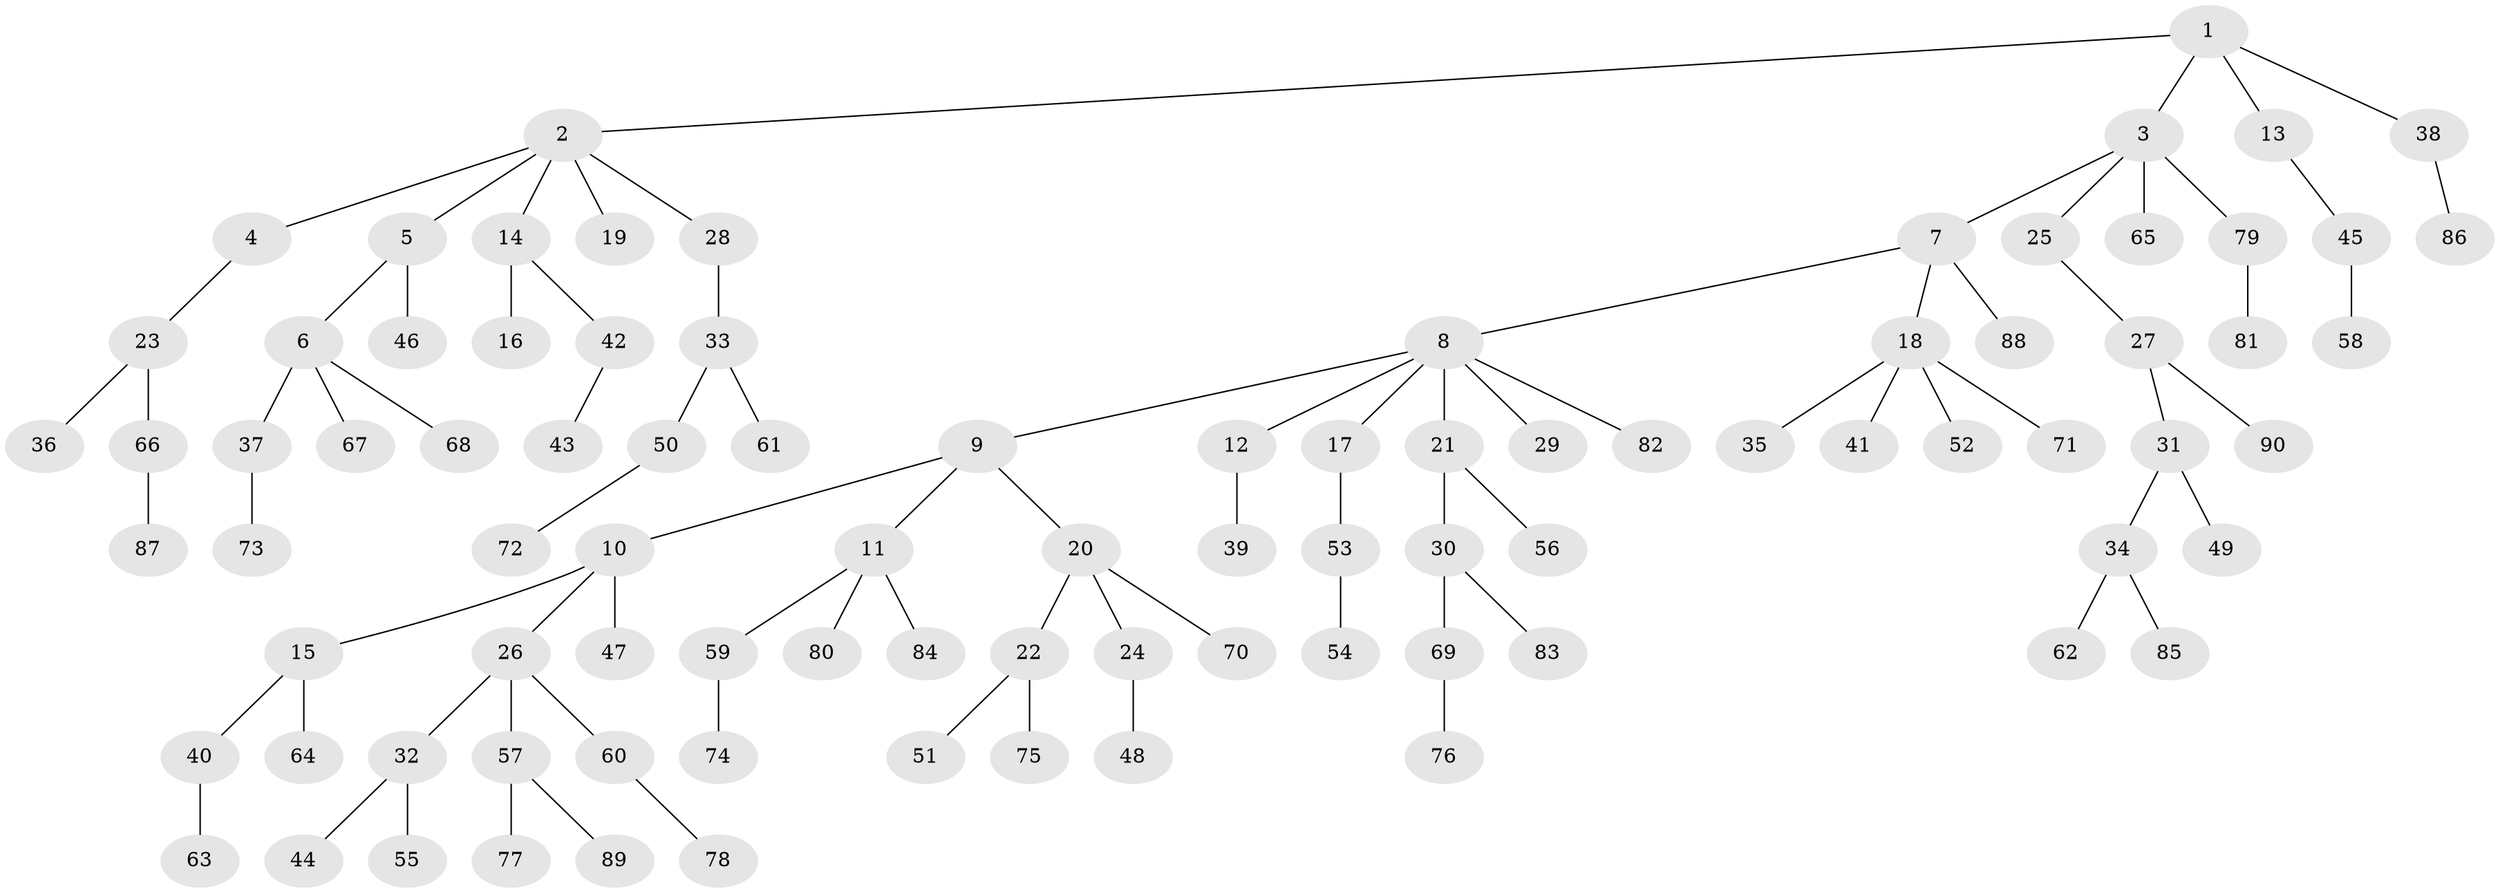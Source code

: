 // coarse degree distribution, {7: 0.044444444444444446, 5: 0.044444444444444446, 2: 0.17777777777777778, 4: 0.06666666666666667, 1: 0.6, 3: 0.06666666666666667}
// Generated by graph-tools (version 1.1) at 2025/19/03/04/25 18:19:11]
// undirected, 90 vertices, 89 edges
graph export_dot {
graph [start="1"]
  node [color=gray90,style=filled];
  1;
  2;
  3;
  4;
  5;
  6;
  7;
  8;
  9;
  10;
  11;
  12;
  13;
  14;
  15;
  16;
  17;
  18;
  19;
  20;
  21;
  22;
  23;
  24;
  25;
  26;
  27;
  28;
  29;
  30;
  31;
  32;
  33;
  34;
  35;
  36;
  37;
  38;
  39;
  40;
  41;
  42;
  43;
  44;
  45;
  46;
  47;
  48;
  49;
  50;
  51;
  52;
  53;
  54;
  55;
  56;
  57;
  58;
  59;
  60;
  61;
  62;
  63;
  64;
  65;
  66;
  67;
  68;
  69;
  70;
  71;
  72;
  73;
  74;
  75;
  76;
  77;
  78;
  79;
  80;
  81;
  82;
  83;
  84;
  85;
  86;
  87;
  88;
  89;
  90;
  1 -- 2;
  1 -- 3;
  1 -- 13;
  1 -- 38;
  2 -- 4;
  2 -- 5;
  2 -- 14;
  2 -- 19;
  2 -- 28;
  3 -- 7;
  3 -- 25;
  3 -- 65;
  3 -- 79;
  4 -- 23;
  5 -- 6;
  5 -- 46;
  6 -- 37;
  6 -- 67;
  6 -- 68;
  7 -- 8;
  7 -- 18;
  7 -- 88;
  8 -- 9;
  8 -- 12;
  8 -- 17;
  8 -- 21;
  8 -- 29;
  8 -- 82;
  9 -- 10;
  9 -- 11;
  9 -- 20;
  10 -- 15;
  10 -- 26;
  10 -- 47;
  11 -- 59;
  11 -- 80;
  11 -- 84;
  12 -- 39;
  13 -- 45;
  14 -- 16;
  14 -- 42;
  15 -- 40;
  15 -- 64;
  17 -- 53;
  18 -- 35;
  18 -- 41;
  18 -- 52;
  18 -- 71;
  20 -- 22;
  20 -- 24;
  20 -- 70;
  21 -- 30;
  21 -- 56;
  22 -- 51;
  22 -- 75;
  23 -- 36;
  23 -- 66;
  24 -- 48;
  25 -- 27;
  26 -- 32;
  26 -- 57;
  26 -- 60;
  27 -- 31;
  27 -- 90;
  28 -- 33;
  30 -- 69;
  30 -- 83;
  31 -- 34;
  31 -- 49;
  32 -- 44;
  32 -- 55;
  33 -- 50;
  33 -- 61;
  34 -- 62;
  34 -- 85;
  37 -- 73;
  38 -- 86;
  40 -- 63;
  42 -- 43;
  45 -- 58;
  50 -- 72;
  53 -- 54;
  57 -- 77;
  57 -- 89;
  59 -- 74;
  60 -- 78;
  66 -- 87;
  69 -- 76;
  79 -- 81;
}
